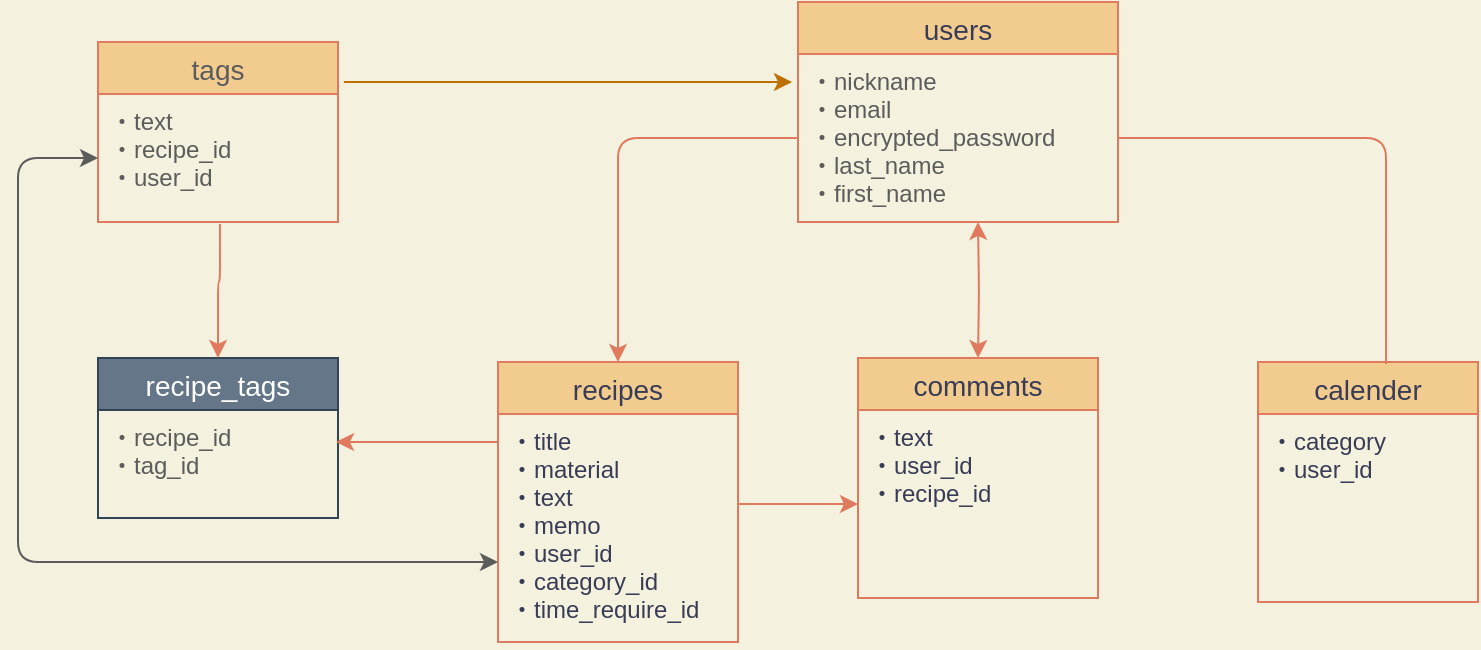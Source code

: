 <mxfile>
    <diagram id="oPeskpVFPj2_1eeX8igM" name="ページ1">
        <mxGraphModel dx="287" dy="566" grid="1" gridSize="10" guides="1" tooltips="1" connect="1" arrows="1" fold="1" page="1" pageScale="1" pageWidth="827" pageHeight="1169" background="#F4F1DE" math="0" shadow="0">
            <root>
                <mxCell id="0"/>
                <mxCell id="1" parent="0"/>
                <mxCell id="2" value="comments" style="swimlane;fontStyle=0;childLayout=stackLayout;horizontal=1;startSize=26;horizontalStack=0;resizeParent=1;resizeParentMax=0;resizeLast=0;collapsible=1;marginBottom=0;align=center;fontSize=14;fillColor=#F2CC8F;strokeColor=#E07A5F;fontColor=#393C56;" parent="1" vertex="1">
                    <mxGeometry x="440" y="198" width="120" height="120" as="geometry"/>
                </mxCell>
                <mxCell id="4" value="・text&#10;・user_id&#10;・recipe_id" style="text;strokeColor=none;fillColor=none;spacingLeft=4;spacingRight=4;overflow=hidden;rotatable=0;points=[[0,0.5],[1,0.5]];portConstraint=eastwest;fontSize=12;fontColor=#393C56;" parent="2" vertex="1">
                    <mxGeometry y="26" width="120" height="94" as="geometry"/>
                </mxCell>
                <mxCell id="10" value="calender" style="swimlane;fontStyle=0;childLayout=stackLayout;horizontal=1;startSize=26;horizontalStack=0;resizeParent=1;resizeParentMax=0;resizeLast=0;collapsible=1;marginBottom=0;align=center;fontSize=14;fillColor=#F2CC8F;strokeColor=#E07A5F;fontColor=#393C56;" parent="1" vertex="1">
                    <mxGeometry x="640" y="200" width="110" height="120" as="geometry"/>
                </mxCell>
                <mxCell id="11" value="・category&#10;・user_id" style="text;strokeColor=none;fillColor=none;spacingLeft=4;spacingRight=4;overflow=hidden;rotatable=0;points=[[0,0.5],[1,0.5]];portConstraint=eastwest;fontSize=12;fontColor=#393C56;" parent="10" vertex="1">
                    <mxGeometry y="26" width="110" height="94" as="geometry"/>
                </mxCell>
                <mxCell id="14" value="recipes" style="swimlane;fontStyle=0;childLayout=stackLayout;horizontal=1;startSize=26;horizontalStack=0;resizeParent=1;resizeParentMax=0;resizeLast=0;collapsible=1;marginBottom=0;align=center;fontSize=14;fillColor=#F2CC8F;strokeColor=#E07A5F;fontColor=#393C56;" parent="1" vertex="1">
                    <mxGeometry x="260" y="200" width="120" height="140" as="geometry"/>
                </mxCell>
                <mxCell id="15" value="・title&#10;・material&#10;・text&#10;・memo&#10;・user_id&#10;・category_id&#10;・time_require_id&#10;" style="text;strokeColor=none;fillColor=none;spacingLeft=4;spacingRight=4;overflow=hidden;rotatable=0;points=[[0,0.5],[1,0.5]];portConstraint=eastwest;fontSize=12;fontColor=#393C56;" parent="14" vertex="1">
                    <mxGeometry y="26" width="120" height="114" as="geometry"/>
                </mxCell>
                <mxCell id="19" value="users" style="swimlane;fontStyle=0;childLayout=stackLayout;horizontal=1;startSize=26;horizontalStack=0;resizeParent=1;resizeParentMax=0;resizeLast=0;collapsible=1;marginBottom=0;align=center;fontSize=14;rounded=0;sketch=0;fontColor=#393C56;strokeColor=#E07A5F;fillColor=#F2CC8F;" parent="1" vertex="1">
                    <mxGeometry x="410" y="20" width="160" height="110" as="geometry"/>
                </mxCell>
                <mxCell id="21" value="・nickname&#10;・email&#10;・encrypted_password&#10;・last_name&#10;・first_name" style="text;strokeColor=none;fillColor=none;spacingLeft=4;spacingRight=4;overflow=hidden;rotatable=0;points=[[0,0.5],[1,0.5]];portConstraint=eastwest;fontSize=12;fontColor=#5C5C5C;" parent="19" vertex="1">
                    <mxGeometry y="26" width="160" height="84" as="geometry"/>
                </mxCell>
                <mxCell id="25" style="edgeStyle=orthogonalEdgeStyle;curved=0;rounded=1;sketch=0;orthogonalLoop=1;jettySize=auto;html=1;exitX=1;exitY=0.5;exitDx=0;exitDy=0;entryX=0.582;entryY=0.008;entryDx=0;entryDy=0;entryPerimeter=0;fontColor=#5C5C5C;strokeColor=#E07A5F;fillColor=#F2CC8F;endArrow=none;endFill=0;" parent="1" source="21" target="10" edge="1">
                    <mxGeometry relative="1" as="geometry"/>
                </mxCell>
                <mxCell id="26" style="edgeStyle=orthogonalEdgeStyle;curved=0;rounded=1;sketch=0;orthogonalLoop=1;jettySize=auto;html=1;entryX=0.5;entryY=0;entryDx=0;entryDy=0;fontColor=#5C5C5C;endArrow=classic;endFill=1;strokeColor=#E07A5F;fillColor=#F2CC8F;startArrow=classic;startFill=1;" parent="1" target="2" edge="1">
                    <mxGeometry relative="1" as="geometry">
                        <mxPoint x="500" y="130" as="sourcePoint"/>
                    </mxGeometry>
                </mxCell>
                <mxCell id="27" style="edgeStyle=orthogonalEdgeStyle;curved=0;rounded=1;sketch=0;orthogonalLoop=1;jettySize=auto;html=1;exitX=0;exitY=0.5;exitDx=0;exitDy=0;entryX=0.5;entryY=0;entryDx=0;entryDy=0;fontColor=#5C5C5C;startArrow=none;startFill=0;endArrow=classic;endFill=1;strokeColor=#E07A5F;fillColor=#F2CC8F;" parent="1" source="21" target="14" edge="1">
                    <mxGeometry relative="1" as="geometry"/>
                </mxCell>
                <mxCell id="29" value="tags" style="swimlane;fontStyle=0;childLayout=stackLayout;horizontal=1;startSize=26;horizontalStack=0;resizeParent=1;resizeParentMax=0;resizeLast=0;collapsible=1;marginBottom=0;align=center;fontSize=14;rounded=0;sketch=0;fontColor=#5C5C5C;strokeColor=#E07A5F;fillColor=#F2CC8F;" parent="1" vertex="1">
                    <mxGeometry x="60" y="40" width="120" height="90" as="geometry"/>
                </mxCell>
                <mxCell id="32" value="・text&#10;・recipe_id&#10;・user_id" style="text;strokeColor=none;fillColor=none;spacingLeft=4;spacingRight=4;overflow=hidden;rotatable=0;points=[[0,0.5],[1,0.5]];portConstraint=eastwest;fontSize=12;fontColor=#5C5C5C;" parent="29" vertex="1">
                    <mxGeometry y="26" width="120" height="64" as="geometry"/>
                </mxCell>
                <mxCell id="33" value="recipe_tags" style="swimlane;fontStyle=0;childLayout=stackLayout;horizontal=1;startSize=26;horizontalStack=0;resizeParent=1;resizeParentMax=0;resizeLast=0;collapsible=1;marginBottom=0;align=center;fontSize=14;rounded=0;sketch=0;fontColor=#ffffff;strokeColor=#314354;fillColor=#647687;" parent="1" vertex="1">
                    <mxGeometry x="60" y="198" width="120" height="80" as="geometry"/>
                </mxCell>
                <mxCell id="35" value="・recipe_id&#10;・tag_id" style="text;strokeColor=none;fillColor=none;spacingLeft=4;spacingRight=4;overflow=hidden;rotatable=0;points=[[0,0.5],[1,0.5]];portConstraint=eastwest;fontSize=12;fontColor=#5C5C5C;" parent="33" vertex="1">
                    <mxGeometry y="26" width="120" height="54" as="geometry"/>
                </mxCell>
                <mxCell id="37" style="edgeStyle=orthogonalEdgeStyle;curved=0;rounded=1;sketch=0;orthogonalLoop=1;jettySize=auto;html=1;fontColor=#5C5C5C;startArrow=none;startFill=0;endArrow=classic;endFill=1;strokeColor=#E07A5F;fillColor=#F2CC8F;entryX=0;entryY=0.5;entryDx=0;entryDy=0;" parent="1" edge="1" target="4">
                    <mxGeometry relative="1" as="geometry">
                        <mxPoint x="430" y="273" as="targetPoint"/>
                        <mxPoint x="380" y="271" as="sourcePoint"/>
                        <Array as="points">
                            <mxPoint x="380" y="271"/>
                        </Array>
                    </mxGeometry>
                </mxCell>
                <mxCell id="38" style="edgeStyle=orthogonalEdgeStyle;curved=0;rounded=1;sketch=0;orthogonalLoop=1;jettySize=auto;html=1;exitX=0.508;exitY=1.016;exitDx=0;exitDy=0;entryX=0.5;entryY=0;entryDx=0;entryDy=0;fontColor=#5C5C5C;startArrow=none;startFill=0;endArrow=classic;endFill=1;strokeColor=#E07A5F;fillColor=#F2CC8F;exitPerimeter=0;" parent="1" source="32" target="33" edge="1">
                    <mxGeometry relative="1" as="geometry">
                        <Array as="points">
                            <mxPoint x="121" y="160"/>
                            <mxPoint x="120" y="160"/>
                        </Array>
                    </mxGeometry>
                </mxCell>
                <mxCell id="40" style="edgeStyle=orthogonalEdgeStyle;curved=0;rounded=1;sketch=0;orthogonalLoop=1;jettySize=auto;html=1;fontColor=#5C5C5C;startArrow=none;startFill=0;endArrow=classic;endFill=1;strokeColor=#E07A5F;fillColor=#F2CC8F;" parent="1" edge="1">
                    <mxGeometry relative="1" as="geometry">
                        <mxPoint x="260" y="240" as="sourcePoint"/>
                        <mxPoint x="179" y="240" as="targetPoint"/>
                        <Array as="points">
                            <mxPoint x="260" y="240"/>
                            <mxPoint x="179" y="240"/>
                        </Array>
                    </mxGeometry>
                </mxCell>
                <mxCell id="41" style="edgeStyle=orthogonalEdgeStyle;curved=0;rounded=1;sketch=0;orthogonalLoop=1;jettySize=auto;html=1;entryX=0;entryY=0.5;entryDx=0;entryDy=0;fontColor=#5C5C5C;startArrow=classic;startFill=1;endArrow=classic;endFill=1;fillColor=#F2CC8F;strokeColor=#5C5C5C;" parent="1" target="32" edge="1">
                    <mxGeometry relative="1" as="geometry">
                        <mxPoint x="260" y="300" as="sourcePoint"/>
                        <Array as="points">
                            <mxPoint x="260" y="300"/>
                            <mxPoint x="20" y="300"/>
                            <mxPoint x="20" y="98"/>
                        </Array>
                    </mxGeometry>
                </mxCell>
                <mxCell id="42" style="edgeStyle=orthogonalEdgeStyle;curved=0;rounded=1;sketch=0;orthogonalLoop=1;jettySize=auto;html=1;fontColor=#5C5C5C;startArrow=none;startFill=0;endArrow=classic;endFill=1;strokeColor=#BD7000;fillColor=#f0a30a;" parent="1" edge="1">
                    <mxGeometry relative="1" as="geometry">
                        <mxPoint x="190" y="60" as="sourcePoint"/>
                        <mxPoint x="407" y="60" as="targetPoint"/>
                        <Array as="points">
                            <mxPoint x="180" y="60"/>
                        </Array>
                    </mxGeometry>
                </mxCell>
            </root>
        </mxGraphModel>
    </diagram>
</mxfile>